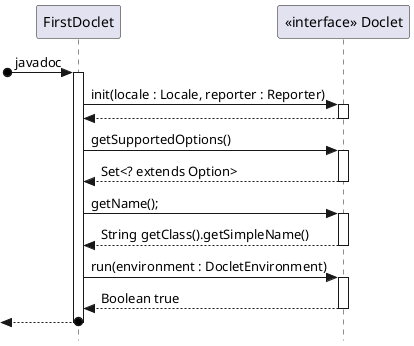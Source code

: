 @startuml
'https://plantuml.com/sequence-diagram
skinparam style strictuml

[o-> FirstDoclet ++ : javadoc

participant "FirstDoclet.class" as FirstDoclet
participant "<<interface>> Doclet" as InterfaceDoclet

FirstDoclet -> InterfaceDoclet ++ : init(locale : Locale, reporter : Reporter)
return
FirstDoclet -> InterfaceDoclet ++ : getSupportedOptions()
return Set<? extends Option>
FirstDoclet -> InterfaceDoclet ++ : getName();
return String getClass().getSimpleName()
FirstDoclet -> InterfaceDoclet ++ : run(environment : DocletEnvironment)
return Boolean true
return
@enduml